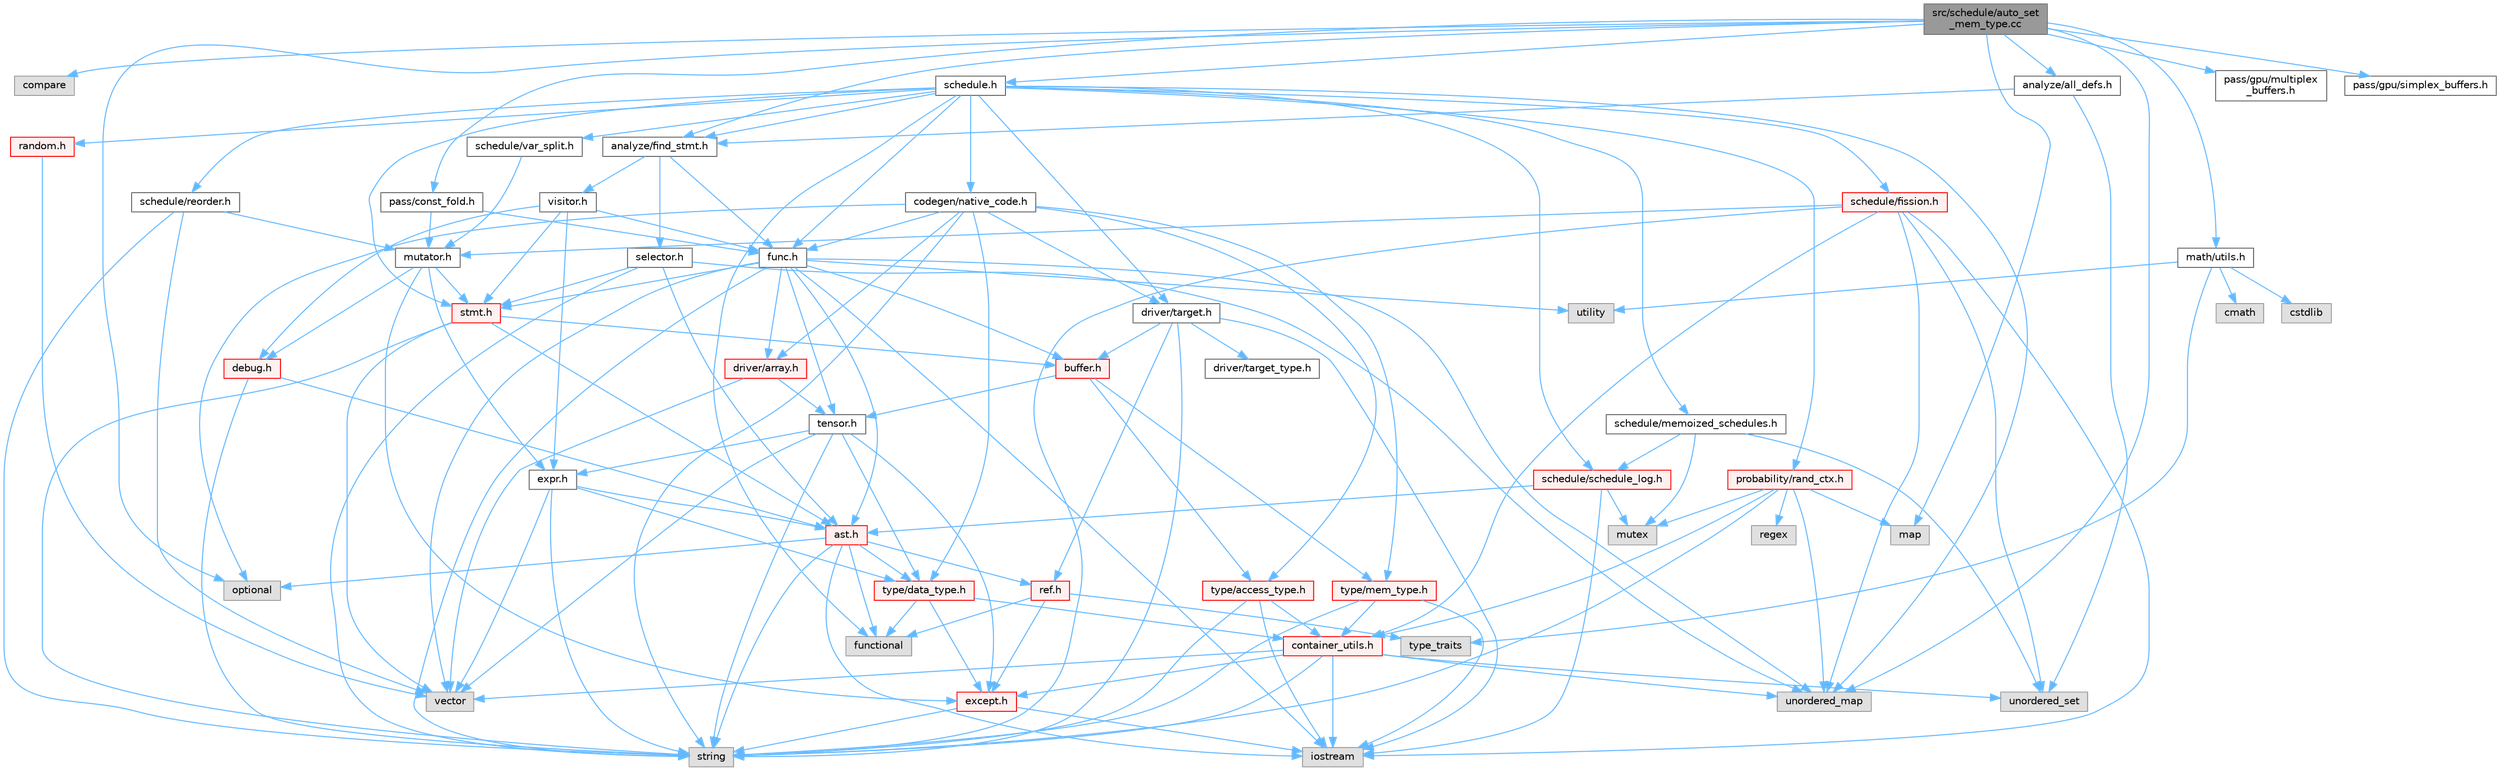 digraph "src/schedule/auto_set_mem_type.cc"
{
 // LATEX_PDF_SIZE
  bgcolor="transparent";
  edge [fontname=Helvetica,fontsize=10,labelfontname=Helvetica,labelfontsize=10];
  node [fontname=Helvetica,fontsize=10,shape=box,height=0.2,width=0.4];
  Node1 [label="src/schedule/auto_set\l_mem_type.cc",height=0.2,width=0.4,color="gray40", fillcolor="grey60", style="filled", fontcolor="black",tooltip=" "];
  Node1 -> Node2 [color="steelblue1",style="solid"];
  Node2 [label="compare",height=0.2,width=0.4,color="grey60", fillcolor="#E0E0E0", style="filled",tooltip=" "];
  Node1 -> Node3 [color="steelblue1",style="solid"];
  Node3 [label="map",height=0.2,width=0.4,color="grey60", fillcolor="#E0E0E0", style="filled",tooltip=" "];
  Node1 -> Node4 [color="steelblue1",style="solid"];
  Node4 [label="optional",height=0.2,width=0.4,color="grey60", fillcolor="#E0E0E0", style="filled",tooltip=" "];
  Node1 -> Node5 [color="steelblue1",style="solid"];
  Node5 [label="unordered_map",height=0.2,width=0.4,color="grey60", fillcolor="#E0E0E0", style="filled",tooltip=" "];
  Node1 -> Node6 [color="steelblue1",style="solid"];
  Node6 [label="analyze/all_defs.h",height=0.2,width=0.4,color="grey40", fillcolor="white", style="filled",URL="$all__defs_8h.html",tooltip=" "];
  Node6 -> Node7 [color="steelblue1",style="solid"];
  Node7 [label="unordered_set",height=0.2,width=0.4,color="grey60", fillcolor="#E0E0E0", style="filled",tooltip=" "];
  Node6 -> Node8 [color="steelblue1",style="solid"];
  Node8 [label="analyze/find_stmt.h",height=0.2,width=0.4,color="grey40", fillcolor="white", style="filled",URL="$find__stmt_8h.html",tooltip=" "];
  Node8 -> Node9 [color="steelblue1",style="solid"];
  Node9 [label="func.h",height=0.2,width=0.4,color="grey40", fillcolor="white", style="filled",URL="$func_8h.html",tooltip=" "];
  Node9 -> Node10 [color="steelblue1",style="solid"];
  Node10 [label="iostream",height=0.2,width=0.4,color="grey60", fillcolor="#E0E0E0", style="filled",tooltip=" "];
  Node9 -> Node11 [color="steelblue1",style="solid"];
  Node11 [label="string",height=0.2,width=0.4,color="grey60", fillcolor="#E0E0E0", style="filled",tooltip=" "];
  Node9 -> Node5 [color="steelblue1",style="solid"];
  Node9 -> Node12 [color="steelblue1",style="solid"];
  Node12 [label="utility",height=0.2,width=0.4,color="grey60", fillcolor="#E0E0E0", style="filled",tooltip=" "];
  Node9 -> Node13 [color="steelblue1",style="solid"];
  Node13 [label="vector",height=0.2,width=0.4,color="grey60", fillcolor="#E0E0E0", style="filled",tooltip=" "];
  Node9 -> Node14 [color="steelblue1",style="solid"];
  Node14 [label="ast.h",height=0.2,width=0.4,color="red", fillcolor="#FFF0F0", style="filled",URL="$ast_8h.html",tooltip=" "];
  Node14 -> Node16 [color="steelblue1",style="solid"];
  Node16 [label="functional",height=0.2,width=0.4,color="grey60", fillcolor="#E0E0E0", style="filled",tooltip=" "];
  Node14 -> Node10 [color="steelblue1",style="solid"];
  Node14 -> Node4 [color="steelblue1",style="solid"];
  Node14 -> Node11 [color="steelblue1",style="solid"];
  Node14 -> Node22 [color="steelblue1",style="solid"];
  Node22 [label="ref.h",height=0.2,width=0.4,color="red", fillcolor="#FFF0F0", style="filled",URL="$ref_8h.html",tooltip=" "];
  Node22 -> Node16 [color="steelblue1",style="solid"];
  Node22 -> Node24 [color="steelblue1",style="solid"];
  Node24 [label="type_traits",height=0.2,width=0.4,color="grey60", fillcolor="#E0E0E0", style="filled",tooltip=" "];
  Node22 -> Node28 [color="steelblue1",style="solid"];
  Node28 [label="except.h",height=0.2,width=0.4,color="red", fillcolor="#FFF0F0", style="filled",URL="$except_8h.html",tooltip=" "];
  Node28 -> Node10 [color="steelblue1",style="solid"];
  Node28 -> Node11 [color="steelblue1",style="solid"];
  Node14 -> Node33 [color="steelblue1",style="solid"];
  Node33 [label="type/data_type.h",height=0.2,width=0.4,color="red", fillcolor="#FFF0F0", style="filled",URL="$data__type_8h.html",tooltip=" "];
  Node33 -> Node16 [color="steelblue1",style="solid"];
  Node33 -> Node35 [color="steelblue1",style="solid"];
  Node35 [label="container_utils.h",height=0.2,width=0.4,color="red", fillcolor="#FFF0F0", style="filled",URL="$container__utils_8h.html",tooltip=" "];
  Node35 -> Node10 [color="steelblue1",style="solid"];
  Node35 -> Node11 [color="steelblue1",style="solid"];
  Node35 -> Node5 [color="steelblue1",style="solid"];
  Node35 -> Node7 [color="steelblue1",style="solid"];
  Node35 -> Node13 [color="steelblue1",style="solid"];
  Node35 -> Node28 [color="steelblue1",style="solid"];
  Node33 -> Node28 [color="steelblue1",style="solid"];
  Node9 -> Node42 [color="steelblue1",style="solid"];
  Node42 [label="buffer.h",height=0.2,width=0.4,color="red", fillcolor="#FFF0F0", style="filled",URL="$buffer_8h.html",tooltip=" "];
  Node42 -> Node43 [color="steelblue1",style="solid"];
  Node43 [label="tensor.h",height=0.2,width=0.4,color="grey40", fillcolor="white", style="filled",URL="$tensor_8h.html",tooltip=" "];
  Node43 -> Node11 [color="steelblue1",style="solid"];
  Node43 -> Node13 [color="steelblue1",style="solid"];
  Node43 -> Node28 [color="steelblue1",style="solid"];
  Node43 -> Node44 [color="steelblue1",style="solid"];
  Node44 [label="expr.h",height=0.2,width=0.4,color="grey40", fillcolor="white", style="filled",URL="$expr_8h.html",tooltip=" "];
  Node44 -> Node11 [color="steelblue1",style="solid"];
  Node44 -> Node13 [color="steelblue1",style="solid"];
  Node44 -> Node14 [color="steelblue1",style="solid"];
  Node44 -> Node33 [color="steelblue1",style="solid"];
  Node43 -> Node33 [color="steelblue1",style="solid"];
  Node42 -> Node45 [color="steelblue1",style="solid"];
  Node45 [label="type/access_type.h",height=0.2,width=0.4,color="red", fillcolor="#FFF0F0", style="filled",URL="$access__type_8h.html",tooltip=" "];
  Node45 -> Node10 [color="steelblue1",style="solid"];
  Node45 -> Node11 [color="steelblue1",style="solid"];
  Node45 -> Node35 [color="steelblue1",style="solid"];
  Node42 -> Node46 [color="steelblue1",style="solid"];
  Node46 [label="type/mem_type.h",height=0.2,width=0.4,color="red", fillcolor="#FFF0F0", style="filled",URL="$mem__type_8h.html",tooltip=" "];
  Node46 -> Node10 [color="steelblue1",style="solid"];
  Node46 -> Node11 [color="steelblue1",style="solid"];
  Node46 -> Node35 [color="steelblue1",style="solid"];
  Node9 -> Node47 [color="steelblue1",style="solid"];
  Node47 [label="driver/array.h",height=0.2,width=0.4,color="red", fillcolor="#FFF0F0", style="filled",URL="$array_8h.html",tooltip=" "];
  Node47 -> Node13 [color="steelblue1",style="solid"];
  Node47 -> Node43 [color="steelblue1",style="solid"];
  Node9 -> Node51 [color="steelblue1",style="solid"];
  Node51 [label="stmt.h",height=0.2,width=0.4,color="red", fillcolor="#FFF0F0", style="filled",URL="$stmt_8h.html",tooltip=" "];
  Node51 -> Node11 [color="steelblue1",style="solid"];
  Node51 -> Node13 [color="steelblue1",style="solid"];
  Node51 -> Node14 [color="steelblue1",style="solid"];
  Node51 -> Node42 [color="steelblue1",style="solid"];
  Node9 -> Node43 [color="steelblue1",style="solid"];
  Node8 -> Node57 [color="steelblue1",style="solid"];
  Node57 [label="selector.h",height=0.2,width=0.4,color="grey40", fillcolor="white", style="filled",URL="$selector_8h.html",tooltip=" "];
  Node57 -> Node11 [color="steelblue1",style="solid"];
  Node57 -> Node5 [color="steelblue1",style="solid"];
  Node57 -> Node14 [color="steelblue1",style="solid"];
  Node57 -> Node51 [color="steelblue1",style="solid"];
  Node8 -> Node58 [color="steelblue1",style="solid"];
  Node58 [label="visitor.h",height=0.2,width=0.4,color="grey40", fillcolor="white", style="filled",URL="$visitor_8h.html",tooltip=" "];
  Node58 -> Node59 [color="steelblue1",style="solid"];
  Node59 [label="debug.h",height=0.2,width=0.4,color="red", fillcolor="#FFF0F0", style="filled",URL="$debug_8h.html",tooltip=" "];
  Node59 -> Node11 [color="steelblue1",style="solid"];
  Node59 -> Node14 [color="steelblue1",style="solid"];
  Node58 -> Node44 [color="steelblue1",style="solid"];
  Node58 -> Node9 [color="steelblue1",style="solid"];
  Node58 -> Node51 [color="steelblue1",style="solid"];
  Node1 -> Node8 [color="steelblue1",style="solid"];
  Node1 -> Node63 [color="steelblue1",style="solid"];
  Node63 [label="math/utils.h",height=0.2,width=0.4,color="grey40", fillcolor="white", style="filled",URL="$utils_8h.html",tooltip=" "];
  Node63 -> Node64 [color="steelblue1",style="solid"];
  Node64 [label="cmath",height=0.2,width=0.4,color="grey60", fillcolor="#E0E0E0", style="filled",tooltip=" "];
  Node63 -> Node27 [color="steelblue1",style="solid"];
  Node27 [label="cstdlib",height=0.2,width=0.4,color="grey60", fillcolor="#E0E0E0", style="filled",tooltip=" "];
  Node63 -> Node24 [color="steelblue1",style="solid"];
  Node63 -> Node12 [color="steelblue1",style="solid"];
  Node1 -> Node65 [color="steelblue1",style="solid"];
  Node65 [label="pass/const_fold.h",height=0.2,width=0.4,color="grey40", fillcolor="white", style="filled",URL="$const__fold_8h.html",tooltip=" "];
  Node65 -> Node9 [color="steelblue1",style="solid"];
  Node65 -> Node66 [color="steelblue1",style="solid"];
  Node66 [label="mutator.h",height=0.2,width=0.4,color="grey40", fillcolor="white", style="filled",URL="$mutator_8h.html",tooltip=" "];
  Node66 -> Node59 [color="steelblue1",style="solid"];
  Node66 -> Node28 [color="steelblue1",style="solid"];
  Node66 -> Node44 [color="steelblue1",style="solid"];
  Node66 -> Node51 [color="steelblue1",style="solid"];
  Node1 -> Node67 [color="steelblue1",style="solid"];
  Node67 [label="pass/gpu/multiplex\l_buffers.h",height=0.2,width=0.4,color="grey40", fillcolor="white", style="filled",URL="$multiplex__buffers_8h.html",tooltip=" "];
  Node1 -> Node68 [color="steelblue1",style="solid"];
  Node68 [label="pass/gpu/simplex_buffers.h",height=0.2,width=0.4,color="grey40", fillcolor="white", style="filled",URL="$simplex__buffers_8h.html",tooltip=" "];
  Node1 -> Node69 [color="steelblue1",style="solid"];
  Node69 [label="schedule.h",height=0.2,width=0.4,color="grey40", fillcolor="white", style="filled",URL="$schedule_8h.html",tooltip=" "];
  Node69 -> Node16 [color="steelblue1",style="solid"];
  Node69 -> Node5 [color="steelblue1",style="solid"];
  Node69 -> Node8 [color="steelblue1",style="solid"];
  Node69 -> Node70 [color="steelblue1",style="solid"];
  Node70 [label="codegen/native_code.h",height=0.2,width=0.4,color="grey40", fillcolor="white", style="filled",URL="$native__code_8h.html",tooltip=" "];
  Node70 -> Node4 [color="steelblue1",style="solid"];
  Node70 -> Node11 [color="steelblue1",style="solid"];
  Node70 -> Node47 [color="steelblue1",style="solid"];
  Node70 -> Node49 [color="steelblue1",style="solid"];
  Node49 [label="driver/target.h",height=0.2,width=0.4,color="grey40", fillcolor="white", style="filled",URL="$target_8h.html",tooltip=" "];
  Node49 -> Node10 [color="steelblue1",style="solid"];
  Node49 -> Node11 [color="steelblue1",style="solid"];
  Node49 -> Node42 [color="steelblue1",style="solid"];
  Node49 -> Node50 [color="steelblue1",style="solid"];
  Node50 [label="driver/target_type.h",height=0.2,width=0.4,color="grey40", fillcolor="white", style="filled",URL="$target__type_8h.html",tooltip=" "];
  Node49 -> Node22 [color="steelblue1",style="solid"];
  Node70 -> Node9 [color="steelblue1",style="solid"];
  Node70 -> Node45 [color="steelblue1",style="solid"];
  Node70 -> Node33 [color="steelblue1",style="solid"];
  Node70 -> Node46 [color="steelblue1",style="solid"];
  Node69 -> Node49 [color="steelblue1",style="solid"];
  Node69 -> Node9 [color="steelblue1",style="solid"];
  Node69 -> Node71 [color="steelblue1",style="solid"];
  Node71 [label="probability/rand_ctx.h",height=0.2,width=0.4,color="red", fillcolor="#FFF0F0", style="filled",URL="$rand__ctx_8h.html",tooltip=" "];
  Node71 -> Node3 [color="steelblue1",style="solid"];
  Node71 -> Node61 [color="steelblue1",style="solid"];
  Node61 [label="mutex",height=0.2,width=0.4,color="grey60", fillcolor="#E0E0E0", style="filled",tooltip=" "];
  Node71 -> Node72 [color="steelblue1",style="solid"];
  Node72 [label="regex",height=0.2,width=0.4,color="grey60", fillcolor="#E0E0E0", style="filled",tooltip=" "];
  Node71 -> Node11 [color="steelblue1",style="solid"];
  Node71 -> Node5 [color="steelblue1",style="solid"];
  Node71 -> Node35 [color="steelblue1",style="solid"];
  Node69 -> Node79 [color="steelblue1",style="solid"];
  Node79 [label="random.h",height=0.2,width=0.4,color="red", fillcolor="#FFF0F0", style="filled",URL="$random_8h.html",tooltip=" "];
  Node79 -> Node13 [color="steelblue1",style="solid"];
  Node69 -> Node80 [color="steelblue1",style="solid"];
  Node80 [label="schedule/fission.h",height=0.2,width=0.4,color="red", fillcolor="#FFF0F0", style="filled",URL="$fission_8h.html",tooltip=" "];
  Node80 -> Node10 [color="steelblue1",style="solid"];
  Node80 -> Node11 [color="steelblue1",style="solid"];
  Node80 -> Node5 [color="steelblue1",style="solid"];
  Node80 -> Node7 [color="steelblue1",style="solid"];
  Node80 -> Node35 [color="steelblue1",style="solid"];
  Node80 -> Node66 [color="steelblue1",style="solid"];
  Node69 -> Node83 [color="steelblue1",style="solid"];
  Node83 [label="schedule/memoized_schedules.h",height=0.2,width=0.4,color="grey40", fillcolor="white", style="filled",URL="$memoized__schedules_8h.html",tooltip=" "];
  Node83 -> Node61 [color="steelblue1",style="solid"];
  Node83 -> Node7 [color="steelblue1",style="solid"];
  Node83 -> Node84 [color="steelblue1",style="solid"];
  Node84 [label="schedule/schedule_log.h",height=0.2,width=0.4,color="red", fillcolor="#FFF0F0", style="filled",URL="$schedule__log_8h.html",tooltip=" "];
  Node84 -> Node10 [color="steelblue1",style="solid"];
  Node84 -> Node61 [color="steelblue1",style="solid"];
  Node84 -> Node14 [color="steelblue1",style="solid"];
  Node69 -> Node87 [color="steelblue1",style="solid"];
  Node87 [label="schedule/reorder.h",height=0.2,width=0.4,color="grey40", fillcolor="white", style="filled",URL="$reorder_8h.html",tooltip=" "];
  Node87 -> Node11 [color="steelblue1",style="solid"];
  Node87 -> Node13 [color="steelblue1",style="solid"];
  Node87 -> Node66 [color="steelblue1",style="solid"];
  Node69 -> Node84 [color="steelblue1",style="solid"];
  Node69 -> Node88 [color="steelblue1",style="solid"];
  Node88 [label="schedule/var_split.h",height=0.2,width=0.4,color="grey40", fillcolor="white", style="filled",URL="$var__split_8h.html",tooltip=" "];
  Node88 -> Node66 [color="steelblue1",style="solid"];
  Node69 -> Node51 [color="steelblue1",style="solid"];
}
